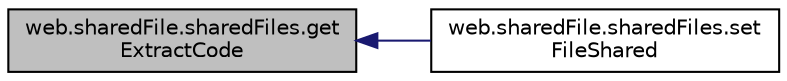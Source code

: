 digraph "web.sharedFile.sharedFiles.getExtractCode"
{
  edge [fontname="Helvetica",fontsize="10",labelfontname="Helvetica",labelfontsize="10"];
  node [fontname="Helvetica",fontsize="10",shape=record];
  rankdir="LR";
  Node1 [label="web.sharedFile.sharedFiles.get\lExtractCode",height=0.2,width=0.4,color="black", fillcolor="grey75", style="filled" fontcolor="black"];
  Node1 -> Node2 [dir="back",color="midnightblue",fontsize="10",style="solid",fontname="Helvetica"];
  Node2 [label="web.sharedFile.sharedFiles.set\lFileShared",height=0.2,width=0.4,color="black", fillcolor="white", style="filled",URL="$classweb_1_1shared_file_1_1shared_files.html#a4cfb47540b8bb9b5fb05251681f1b062",tooltip="set a file shared "];
}
